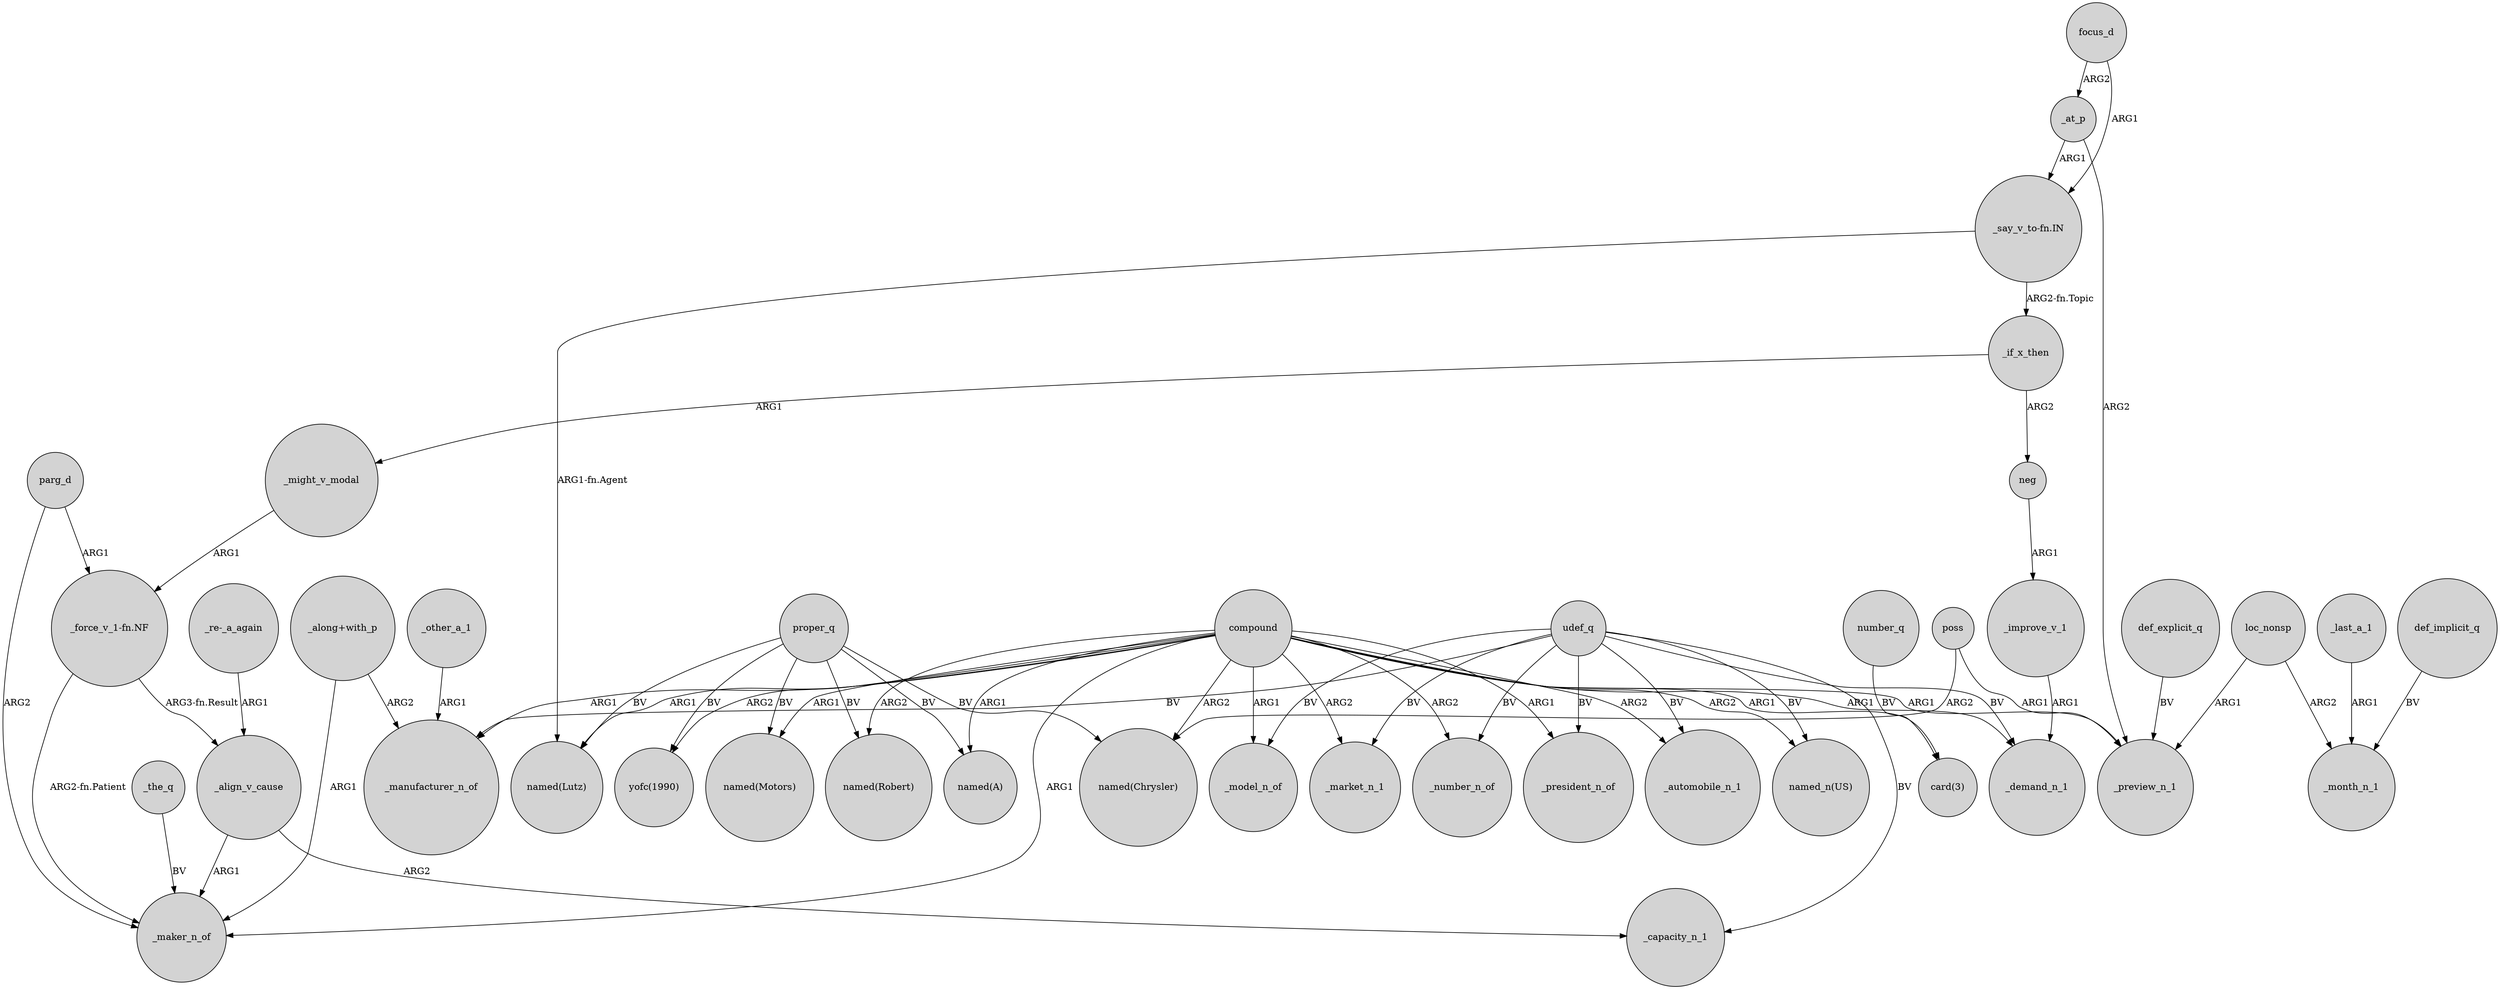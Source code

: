 digraph {
	node [shape=circle style=filled]
	compound -> _market_n_1 [label=ARG2]
	compound -> "yofc(1990)" [label=ARG2]
	def_implicit_q -> _month_n_1 [label=BV]
	"_say_v_to-fn.IN" -> _if_x_then [label="ARG2-fn.Topic"]
	compound -> _manufacturer_n_of [label=ARG1]
	udef_q -> "named_n(US)" [label=BV]
	udef_q -> _number_n_of [label=BV]
	_at_p -> _preview_n_1 [label=ARG2]
	proper_q -> "named(Lutz)" [label=BV]
	proper_q -> "named(Motors)" [label=BV]
	neg -> _improve_v_1 [label=ARG1]
	udef_q -> _automobile_n_1 [label=BV]
	udef_q -> _capacity_n_1 [label=BV]
	compound -> "named(Robert)" [label=ARG2]
	compound -> _demand_n_1 [label=ARG1]
	poss -> "named(Chrysler)" [label=ARG2]
	compound -> _maker_n_of [label=ARG1]
	_align_v_cause -> _capacity_n_1 [label=ARG2]
	udef_q -> _market_n_1 [label=BV]
	compound -> "named(A)" [label=ARG1]
	focus_d -> _at_p [label=ARG2]
	_the_q -> _maker_n_of [label=BV]
	parg_d -> _maker_n_of [label=ARG2]
	proper_q -> "yofc(1990)" [label=BV]
	"_along+with_p" -> _manufacturer_n_of [label=ARG2]
	compound -> "named_n(US)" [label=ARG2]
	def_explicit_q -> _preview_n_1 [label=BV]
	udef_q -> _manufacturer_n_of [label=BV]
	_improve_v_1 -> _demand_n_1 [label=ARG1]
	_if_x_then -> _might_v_modal [label=ARG1]
	proper_q -> "named(Chrysler)" [label=BV]
	_if_x_then -> neg [label=ARG2]
	compound -> _model_n_of [label=ARG1]
	"_re-_a_again" -> _align_v_cause [label=ARG1]
	compound -> "named(Chrysler)" [label=ARG2]
	_align_v_cause -> _maker_n_of [label=ARG1]
	compound -> _president_n_of [label=ARG1]
	udef_q -> _president_n_of [label=BV]
	compound -> "named(Motors)" [label=ARG1]
	compound -> _automobile_n_1 [label=ARG2]
	proper_q -> "named(Robert)" [label=BV]
	compound -> "card(3)" [label=ARG1]
	udef_q -> _demand_n_1 [label=BV]
	_at_p -> "_say_v_to-fn.IN" [label=ARG1]
	"_along+with_p" -> _maker_n_of [label=ARG1]
	compound -> "named(Lutz)" [label=ARG1]
	parg_d -> "_force_v_1-fn.NF" [label=ARG1]
	poss -> _preview_n_1 [label=ARG1]
	_other_a_1 -> _manufacturer_n_of [label=ARG1]
	"_force_v_1-fn.NF" -> _maker_n_of [label="ARG2-fn.Patient"]
	_last_a_1 -> _month_n_1 [label=ARG1]
	udef_q -> _model_n_of [label=BV]
	"_say_v_to-fn.IN" -> "named(Lutz)" [label="ARG1-fn.Agent"]
	compound -> _number_n_of [label=ARG2]
	number_q -> "card(3)" [label=BV]
	"_force_v_1-fn.NF" -> _align_v_cause [label="ARG3-fn.Result"]
	compound -> _preview_n_1 [label=ARG1]
	loc_nonsp -> _month_n_1 [label=ARG2]
	loc_nonsp -> _preview_n_1 [label=ARG1]
	_might_v_modal -> "_force_v_1-fn.NF" [label=ARG1]
	focus_d -> "_say_v_to-fn.IN" [label=ARG1]
	proper_q -> "named(A)" [label=BV]
}
